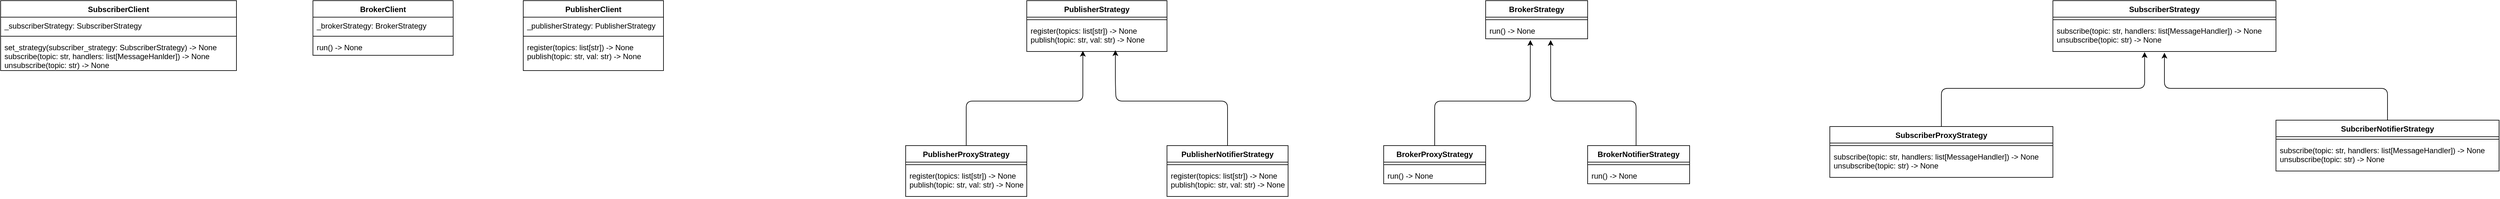 <mxfile version="14.7.3" type="device"><diagram id="y_NSIrFsMU5n1LYSMAPY" name="Page-1"><mxGraphModel dx="2035" dy="735" grid="1" gridSize="10" guides="1" tooltips="1" connect="1" arrows="1" fold="1" page="1" pageScale="1" pageWidth="850" pageHeight="1100" math="0" shadow="0"><root><mxCell id="0"/><mxCell id="1" parent="0"/><mxCell id="sOFPcPlYR3y_qGKaDPgQ-1" value="SubscriberClient" style="swimlane;fontStyle=1;align=center;verticalAlign=top;childLayout=stackLayout;horizontal=1;startSize=26;horizontalStack=0;resizeParent=1;resizeParentMax=0;resizeLast=0;collapsible=1;marginBottom=0;" vertex="1" parent="1"><mxGeometry x="-820" y="242" width="370" height="110" as="geometry"/></mxCell><mxCell id="sOFPcPlYR3y_qGKaDPgQ-2" value="_subscriberStrategy: SubscriberStrategy" style="text;strokeColor=none;fillColor=none;align=left;verticalAlign=top;spacingLeft=4;spacingRight=4;overflow=hidden;rotatable=0;points=[[0,0.5],[1,0.5]];portConstraint=eastwest;" vertex="1" parent="sOFPcPlYR3y_qGKaDPgQ-1"><mxGeometry y="26" width="370" height="26" as="geometry"/></mxCell><mxCell id="sOFPcPlYR3y_qGKaDPgQ-3" value="" style="line;strokeWidth=1;fillColor=none;align=left;verticalAlign=middle;spacingTop=-1;spacingLeft=3;spacingRight=3;rotatable=0;labelPosition=right;points=[];portConstraint=eastwest;" vertex="1" parent="sOFPcPlYR3y_qGKaDPgQ-1"><mxGeometry y="52" width="370" height="8" as="geometry"/></mxCell><mxCell id="sOFPcPlYR3y_qGKaDPgQ-4" value="set_strategy(subscriber_strategy: SubscriberStrategy) -&gt; None&#10;subscribe(topic: str, handlers: list[MessageHanlder]) -&gt; None&#10;unsubscribe(topic: str) -&gt; None" style="text;strokeColor=none;fillColor=none;align=left;verticalAlign=top;spacingLeft=4;spacingRight=4;overflow=hidden;rotatable=0;points=[[0,0.5],[1,0.5]];portConstraint=eastwest;" vertex="1" parent="sOFPcPlYR3y_qGKaDPgQ-1"><mxGeometry y="60" width="370" height="50" as="geometry"/></mxCell><mxCell id="sOFPcPlYR3y_qGKaDPgQ-5" value="BrokerClient" style="swimlane;fontStyle=1;align=center;verticalAlign=top;childLayout=stackLayout;horizontal=1;startSize=26;horizontalStack=0;resizeParent=1;resizeParentMax=0;resizeLast=0;collapsible=1;marginBottom=0;" vertex="1" parent="1"><mxGeometry x="-330" y="242" width="220" height="86" as="geometry"/></mxCell><mxCell id="sOFPcPlYR3y_qGKaDPgQ-6" value="_brokerStrategy: BrokerStrategy" style="text;strokeColor=none;fillColor=none;align=left;verticalAlign=top;spacingLeft=4;spacingRight=4;overflow=hidden;rotatable=0;points=[[0,0.5],[1,0.5]];portConstraint=eastwest;" vertex="1" parent="sOFPcPlYR3y_qGKaDPgQ-5"><mxGeometry y="26" width="220" height="26" as="geometry"/></mxCell><mxCell id="sOFPcPlYR3y_qGKaDPgQ-7" value="" style="line;strokeWidth=1;fillColor=none;align=left;verticalAlign=middle;spacingTop=-1;spacingLeft=3;spacingRight=3;rotatable=0;labelPosition=right;points=[];portConstraint=eastwest;" vertex="1" parent="sOFPcPlYR3y_qGKaDPgQ-5"><mxGeometry y="52" width="220" height="8" as="geometry"/></mxCell><mxCell id="sOFPcPlYR3y_qGKaDPgQ-8" value="run() -&gt; None" style="text;strokeColor=none;fillColor=none;align=left;verticalAlign=top;spacingLeft=4;spacingRight=4;overflow=hidden;rotatable=0;points=[[0,0.5],[1,0.5]];portConstraint=eastwest;" vertex="1" parent="sOFPcPlYR3y_qGKaDPgQ-5"><mxGeometry y="60" width="220" height="26" as="geometry"/></mxCell><mxCell id="sOFPcPlYR3y_qGKaDPgQ-9" value="PublisherClient" style="swimlane;fontStyle=1;align=center;verticalAlign=top;childLayout=stackLayout;horizontal=1;startSize=26;horizontalStack=0;resizeParent=1;resizeParentMax=0;resizeLast=0;collapsible=1;marginBottom=0;" vertex="1" parent="1"><mxGeometry y="242" width="220" height="110" as="geometry"/></mxCell><mxCell id="sOFPcPlYR3y_qGKaDPgQ-10" value="_publisherStrategy: PublisherStrategy" style="text;strokeColor=none;fillColor=none;align=left;verticalAlign=top;spacingLeft=4;spacingRight=4;overflow=hidden;rotatable=0;points=[[0,0.5],[1,0.5]];portConstraint=eastwest;" vertex="1" parent="sOFPcPlYR3y_qGKaDPgQ-9"><mxGeometry y="26" width="220" height="26" as="geometry"/></mxCell><mxCell id="sOFPcPlYR3y_qGKaDPgQ-11" value="" style="line;strokeWidth=1;fillColor=none;align=left;verticalAlign=middle;spacingTop=-1;spacingLeft=3;spacingRight=3;rotatable=0;labelPosition=right;points=[];portConstraint=eastwest;" vertex="1" parent="sOFPcPlYR3y_qGKaDPgQ-9"><mxGeometry y="52" width="220" height="8" as="geometry"/></mxCell><mxCell id="sOFPcPlYR3y_qGKaDPgQ-12" value="register(topics: list[str]) -&gt; None&#10;publish(topic: str, val: str) -&gt; None" style="text;strokeColor=none;fillColor=none;align=left;verticalAlign=top;spacingLeft=4;spacingRight=4;overflow=hidden;rotatable=0;points=[[0,0.5],[1,0.5]];portConstraint=eastwest;" vertex="1" parent="sOFPcPlYR3y_qGKaDPgQ-9"><mxGeometry y="60" width="220" height="50" as="geometry"/></mxCell><mxCell id="sOFPcPlYR3y_qGKaDPgQ-14" value="BrokerStrategy" style="swimlane;fontStyle=1;align=center;verticalAlign=top;childLayout=stackLayout;horizontal=1;startSize=26;horizontalStack=0;resizeParent=1;resizeParentMax=0;resizeLast=0;collapsible=1;marginBottom=0;" vertex="1" parent="1"><mxGeometry x="1510" y="242" width="160" height="60" as="geometry"/></mxCell><mxCell id="sOFPcPlYR3y_qGKaDPgQ-16" value="" style="line;strokeWidth=1;fillColor=none;align=left;verticalAlign=middle;spacingTop=-1;spacingLeft=3;spacingRight=3;rotatable=0;labelPosition=right;points=[];portConstraint=eastwest;" vertex="1" parent="sOFPcPlYR3y_qGKaDPgQ-14"><mxGeometry y="26" width="160" height="8" as="geometry"/></mxCell><mxCell id="sOFPcPlYR3y_qGKaDPgQ-17" value="run() -&gt; None" style="text;strokeColor=none;fillColor=none;align=left;verticalAlign=top;spacingLeft=4;spacingRight=4;overflow=hidden;rotatable=0;points=[[0,0.5],[1,0.5]];portConstraint=eastwest;" vertex="1" parent="sOFPcPlYR3y_qGKaDPgQ-14"><mxGeometry y="34" width="160" height="26" as="geometry"/></mxCell><mxCell id="sOFPcPlYR3y_qGKaDPgQ-18" value="SubscriberStrategy" style="swimlane;fontStyle=1;align=center;verticalAlign=top;childLayout=stackLayout;horizontal=1;startSize=26;horizontalStack=0;resizeParent=1;resizeParentMax=0;resizeLast=0;collapsible=1;marginBottom=0;" vertex="1" parent="1"><mxGeometry x="2400" y="242" width="350" height="80" as="geometry"/></mxCell><mxCell id="sOFPcPlYR3y_qGKaDPgQ-20" value="" style="line;strokeWidth=1;fillColor=none;align=left;verticalAlign=middle;spacingTop=-1;spacingLeft=3;spacingRight=3;rotatable=0;labelPosition=right;points=[];portConstraint=eastwest;" vertex="1" parent="sOFPcPlYR3y_qGKaDPgQ-18"><mxGeometry y="26" width="350" height="8" as="geometry"/></mxCell><mxCell id="sOFPcPlYR3y_qGKaDPgQ-21" value="subscribe(topic: str, handlers: list[MessageHandler]) -&gt; None&#10;unsubscribe(topic: str) -&gt; None" style="text;strokeColor=none;fillColor=none;align=left;verticalAlign=top;spacingLeft=4;spacingRight=4;overflow=hidden;rotatable=0;points=[[0,0.5],[1,0.5]];portConstraint=eastwest;" vertex="1" parent="sOFPcPlYR3y_qGKaDPgQ-18"><mxGeometry y="34" width="350" height="46" as="geometry"/></mxCell><mxCell id="sOFPcPlYR3y_qGKaDPgQ-22" value="PublisherStrategy" style="swimlane;fontStyle=1;align=center;verticalAlign=top;childLayout=stackLayout;horizontal=1;startSize=26;horizontalStack=0;resizeParent=1;resizeParentMax=0;resizeLast=0;collapsible=1;marginBottom=0;" vertex="1" parent="1"><mxGeometry x="790" y="242" width="220" height="80" as="geometry"/></mxCell><mxCell id="sOFPcPlYR3y_qGKaDPgQ-24" value="" style="line;strokeWidth=1;fillColor=none;align=left;verticalAlign=middle;spacingTop=-1;spacingLeft=3;spacingRight=3;rotatable=0;labelPosition=right;points=[];portConstraint=eastwest;" vertex="1" parent="sOFPcPlYR3y_qGKaDPgQ-22"><mxGeometry y="26" width="220" height="8" as="geometry"/></mxCell><mxCell id="sOFPcPlYR3y_qGKaDPgQ-25" value="register(topics: list[str]) -&gt; None&#10;publish(topic: str, val: str) -&gt; None" style="text;strokeColor=none;fillColor=none;align=left;verticalAlign=top;spacingLeft=4;spacingRight=4;overflow=hidden;rotatable=0;points=[[0,0.5],[1,0.5]];portConstraint=eastwest;" vertex="1" parent="sOFPcPlYR3y_qGKaDPgQ-22"><mxGeometry y="34" width="220" height="46" as="geometry"/></mxCell><mxCell id="sOFPcPlYR3y_qGKaDPgQ-26" value="PublisherProxyStrategy" style="swimlane;fontStyle=1;align=center;verticalAlign=top;childLayout=stackLayout;horizontal=1;startSize=26;horizontalStack=0;resizeParent=1;resizeParentMax=0;resizeLast=0;collapsible=1;marginBottom=0;" vertex="1" parent="1"><mxGeometry x="600" y="470" width="190" height="80" as="geometry"/></mxCell><mxCell id="sOFPcPlYR3y_qGKaDPgQ-28" value="" style="line;strokeWidth=1;fillColor=none;align=left;verticalAlign=middle;spacingTop=-1;spacingLeft=3;spacingRight=3;rotatable=0;labelPosition=right;points=[];portConstraint=eastwest;" vertex="1" parent="sOFPcPlYR3y_qGKaDPgQ-26"><mxGeometry y="26" width="190" height="8" as="geometry"/></mxCell><mxCell id="sOFPcPlYR3y_qGKaDPgQ-29" value="register(topics: list[str]) -&gt; None&#10;publish(topic: str, val: str) -&gt; None" style="text;strokeColor=none;fillColor=none;align=left;verticalAlign=top;spacingLeft=4;spacingRight=4;overflow=hidden;rotatable=0;points=[[0,0.5],[1,0.5]];portConstraint=eastwest;" vertex="1" parent="sOFPcPlYR3y_qGKaDPgQ-26"><mxGeometry y="34" width="190" height="46" as="geometry"/></mxCell><mxCell id="sOFPcPlYR3y_qGKaDPgQ-30" value="PublisherNotifierStrategy" style="swimlane;fontStyle=1;align=center;verticalAlign=top;childLayout=stackLayout;horizontal=1;startSize=26;horizontalStack=0;resizeParent=1;resizeParentMax=0;resizeLast=0;collapsible=1;marginBottom=0;" vertex="1" parent="1"><mxGeometry x="1010" y="470" width="190" height="80" as="geometry"/></mxCell><mxCell id="sOFPcPlYR3y_qGKaDPgQ-31" value="" style="line;strokeWidth=1;fillColor=none;align=left;verticalAlign=middle;spacingTop=-1;spacingLeft=3;spacingRight=3;rotatable=0;labelPosition=right;points=[];portConstraint=eastwest;" vertex="1" parent="sOFPcPlYR3y_qGKaDPgQ-30"><mxGeometry y="26" width="190" height="8" as="geometry"/></mxCell><mxCell id="sOFPcPlYR3y_qGKaDPgQ-32" value="register(topics: list[str]) -&gt; None&#10;publish(topic: str, val: str) -&gt; None" style="text;strokeColor=none;fillColor=none;align=left;verticalAlign=top;spacingLeft=4;spacingRight=4;overflow=hidden;rotatable=0;points=[[0,0.5],[1,0.5]];portConstraint=eastwest;" vertex="1" parent="sOFPcPlYR3y_qGKaDPgQ-30"><mxGeometry y="34" width="190" height="46" as="geometry"/></mxCell><mxCell id="sOFPcPlYR3y_qGKaDPgQ-33" value="" style="endArrow=classic;html=1;exitX=0.5;exitY=0;exitDx=0;exitDy=0;entryX=0.632;entryY=0.957;entryDx=0;entryDy=0;entryPerimeter=0;" edge="1" parent="1" source="sOFPcPlYR3y_qGKaDPgQ-30" target="sOFPcPlYR3y_qGKaDPgQ-25"><mxGeometry width="50" height="50" relative="1" as="geometry"><mxPoint x="1190" y="500" as="sourcePoint"/><mxPoint x="929" y="340" as="targetPoint"/><Array as="points"><mxPoint x="1105" y="400"/><mxPoint x="930" y="400"/><mxPoint x="929" y="370"/></Array></mxGeometry></mxCell><mxCell id="sOFPcPlYR3y_qGKaDPgQ-34" value="" style="endArrow=classic;html=1;entryX=0.4;entryY=0.978;entryDx=0;entryDy=0;entryPerimeter=0;exitX=0.5;exitY=0;exitDx=0;exitDy=0;" edge="1" parent="1" source="sOFPcPlYR3y_qGKaDPgQ-26" target="sOFPcPlYR3y_qGKaDPgQ-25"><mxGeometry width="50" height="50" relative="1" as="geometry"><mxPoint x="1190" y="500" as="sourcePoint"/><mxPoint x="1240" y="450" as="targetPoint"/><Array as="points"><mxPoint x="695" y="400"/><mxPoint x="878" y="400"/></Array></mxGeometry></mxCell><mxCell id="sOFPcPlYR3y_qGKaDPgQ-35" value="BrokerProxyStrategy&#10;" style="swimlane;fontStyle=1;align=center;verticalAlign=top;childLayout=stackLayout;horizontal=1;startSize=26;horizontalStack=0;resizeParent=1;resizeParentMax=0;resizeLast=0;collapsible=1;marginBottom=0;" vertex="1" parent="1"><mxGeometry x="1350" y="470" width="160" height="60" as="geometry"/></mxCell><mxCell id="sOFPcPlYR3y_qGKaDPgQ-37" value="" style="line;strokeWidth=1;fillColor=none;align=left;verticalAlign=middle;spacingTop=-1;spacingLeft=3;spacingRight=3;rotatable=0;labelPosition=right;points=[];portConstraint=eastwest;" vertex="1" parent="sOFPcPlYR3y_qGKaDPgQ-35"><mxGeometry y="26" width="160" height="8" as="geometry"/></mxCell><mxCell id="sOFPcPlYR3y_qGKaDPgQ-38" value="run() -&gt; None" style="text;strokeColor=none;fillColor=none;align=left;verticalAlign=top;spacingLeft=4;spacingRight=4;overflow=hidden;rotatable=0;points=[[0,0.5],[1,0.5]];portConstraint=eastwest;" vertex="1" parent="sOFPcPlYR3y_qGKaDPgQ-35"><mxGeometry y="34" width="160" height="26" as="geometry"/></mxCell><mxCell id="sOFPcPlYR3y_qGKaDPgQ-39" value="BrokerNotifierStrategy" style="swimlane;fontStyle=1;align=center;verticalAlign=top;childLayout=stackLayout;horizontal=1;startSize=26;horizontalStack=0;resizeParent=1;resizeParentMax=0;resizeLast=0;collapsible=1;marginBottom=0;" vertex="1" parent="1"><mxGeometry x="1670" y="470" width="160" height="60" as="geometry"/></mxCell><mxCell id="sOFPcPlYR3y_qGKaDPgQ-40" value="" style="line;strokeWidth=1;fillColor=none;align=left;verticalAlign=middle;spacingTop=-1;spacingLeft=3;spacingRight=3;rotatable=0;labelPosition=right;points=[];portConstraint=eastwest;" vertex="1" parent="sOFPcPlYR3y_qGKaDPgQ-39"><mxGeometry y="26" width="160" height="8" as="geometry"/></mxCell><mxCell id="sOFPcPlYR3y_qGKaDPgQ-41" value="run() -&gt; None" style="text;strokeColor=none;fillColor=none;align=left;verticalAlign=top;spacingLeft=4;spacingRight=4;overflow=hidden;rotatable=0;points=[[0,0.5],[1,0.5]];portConstraint=eastwest;" vertex="1" parent="sOFPcPlYR3y_qGKaDPgQ-39"><mxGeometry y="34" width="160" height="26" as="geometry"/></mxCell><mxCell id="sOFPcPlYR3y_qGKaDPgQ-42" value="" style="endArrow=classic;html=1;exitX=0.5;exitY=0;exitDx=0;exitDy=0;" edge="1" parent="1"><mxGeometry width="50" height="50" relative="1" as="geometry"><mxPoint x="1746" y="470" as="sourcePoint"/><mxPoint x="1612" y="304" as="targetPoint"/><Array as="points"><mxPoint x="1746" y="400"/><mxPoint x="1612" y="400"/></Array></mxGeometry></mxCell><mxCell id="sOFPcPlYR3y_qGKaDPgQ-43" value="" style="endArrow=classic;html=1;entryX=0.438;entryY=1.077;entryDx=0;entryDy=0;entryPerimeter=0;exitX=0.5;exitY=0;exitDx=0;exitDy=0;" edge="1" parent="1" source="sOFPcPlYR3y_qGKaDPgQ-35" target="sOFPcPlYR3y_qGKaDPgQ-17"><mxGeometry width="50" height="50" relative="1" as="geometry"><mxPoint x="1610" y="500" as="sourcePoint"/><mxPoint x="1660" y="450" as="targetPoint"/><Array as="points"><mxPoint x="1430" y="400"/><mxPoint x="1580" y="400"/></Array></mxGeometry></mxCell><mxCell id="sOFPcPlYR3y_qGKaDPgQ-44" value="SubscriberProxyStrategy&#10;" style="swimlane;fontStyle=1;align=center;verticalAlign=top;childLayout=stackLayout;horizontal=1;startSize=26;horizontalStack=0;resizeParent=1;resizeParentMax=0;resizeLast=0;collapsible=1;marginBottom=0;" vertex="1" parent="1"><mxGeometry x="2050" y="440" width="350" height="80" as="geometry"/></mxCell><mxCell id="sOFPcPlYR3y_qGKaDPgQ-46" value="" style="line;strokeWidth=1;fillColor=none;align=left;verticalAlign=middle;spacingTop=-1;spacingLeft=3;spacingRight=3;rotatable=0;labelPosition=right;points=[];portConstraint=eastwest;" vertex="1" parent="sOFPcPlYR3y_qGKaDPgQ-44"><mxGeometry y="26" width="350" height="8" as="geometry"/></mxCell><mxCell id="sOFPcPlYR3y_qGKaDPgQ-47" value="subscribe(topic: str, handlers: list[MessageHandler]) -&gt; None&#10;unsubscribe(topic: str) -&gt; None" style="text;strokeColor=none;fillColor=none;align=left;verticalAlign=top;spacingLeft=4;spacingRight=4;overflow=hidden;rotatable=0;points=[[0,0.5],[1,0.5]];portConstraint=eastwest;" vertex="1" parent="sOFPcPlYR3y_qGKaDPgQ-44"><mxGeometry y="34" width="350" height="46" as="geometry"/></mxCell><mxCell id="sOFPcPlYR3y_qGKaDPgQ-52" value="SubcriberNotifierStrategy" style="swimlane;fontStyle=1;align=center;verticalAlign=top;childLayout=stackLayout;horizontal=1;startSize=26;horizontalStack=0;resizeParent=1;resizeParentMax=0;resizeLast=0;collapsible=1;marginBottom=0;" vertex="1" parent="1"><mxGeometry x="2750" y="430" width="350" height="80" as="geometry"/></mxCell><mxCell id="sOFPcPlYR3y_qGKaDPgQ-53" value="" style="line;strokeWidth=1;fillColor=none;align=left;verticalAlign=middle;spacingTop=-1;spacingLeft=3;spacingRight=3;rotatable=0;labelPosition=right;points=[];portConstraint=eastwest;" vertex="1" parent="sOFPcPlYR3y_qGKaDPgQ-52"><mxGeometry y="26" width="350" height="8" as="geometry"/></mxCell><mxCell id="sOFPcPlYR3y_qGKaDPgQ-54" value="subscribe(topic: str, handlers: list[MessageHandler]) -&gt; None&#10;unsubscribe(topic: str) -&gt; None" style="text;strokeColor=none;fillColor=none;align=left;verticalAlign=top;spacingLeft=4;spacingRight=4;overflow=hidden;rotatable=0;points=[[0,0.5],[1,0.5]];portConstraint=eastwest;" vertex="1" parent="sOFPcPlYR3y_qGKaDPgQ-52"><mxGeometry y="34" width="350" height="46" as="geometry"/></mxCell><mxCell id="sOFPcPlYR3y_qGKaDPgQ-55" value="" style="endArrow=classic;html=1;exitX=0.5;exitY=0;exitDx=0;exitDy=0;entryX=0.411;entryY=1.022;entryDx=0;entryDy=0;entryPerimeter=0;" edge="1" parent="1" source="sOFPcPlYR3y_qGKaDPgQ-44" target="sOFPcPlYR3y_qGKaDPgQ-21"><mxGeometry width="50" height="50" relative="1" as="geometry"><mxPoint x="2060" y="500" as="sourcePoint"/><mxPoint x="2110" y="450" as="targetPoint"/><Array as="points"><mxPoint x="2225" y="380"/><mxPoint x="2544" y="380"/></Array></mxGeometry></mxCell><mxCell id="sOFPcPlYR3y_qGKaDPgQ-58" value="" style="endArrow=classic;html=1;entryX=0.5;entryY=1.043;entryDx=0;entryDy=0;entryPerimeter=0;exitX=0.5;exitY=0;exitDx=0;exitDy=0;" edge="1" parent="1" source="sOFPcPlYR3y_qGKaDPgQ-52" target="sOFPcPlYR3y_qGKaDPgQ-21"><mxGeometry width="50" height="50" relative="1" as="geometry"><mxPoint x="2060" y="500" as="sourcePoint"/><mxPoint x="2110" y="450" as="targetPoint"/><Array as="points"><mxPoint x="2925" y="380"/><mxPoint x="2575" y="380"/></Array></mxGeometry></mxCell></root></mxGraphModel></diagram></mxfile>